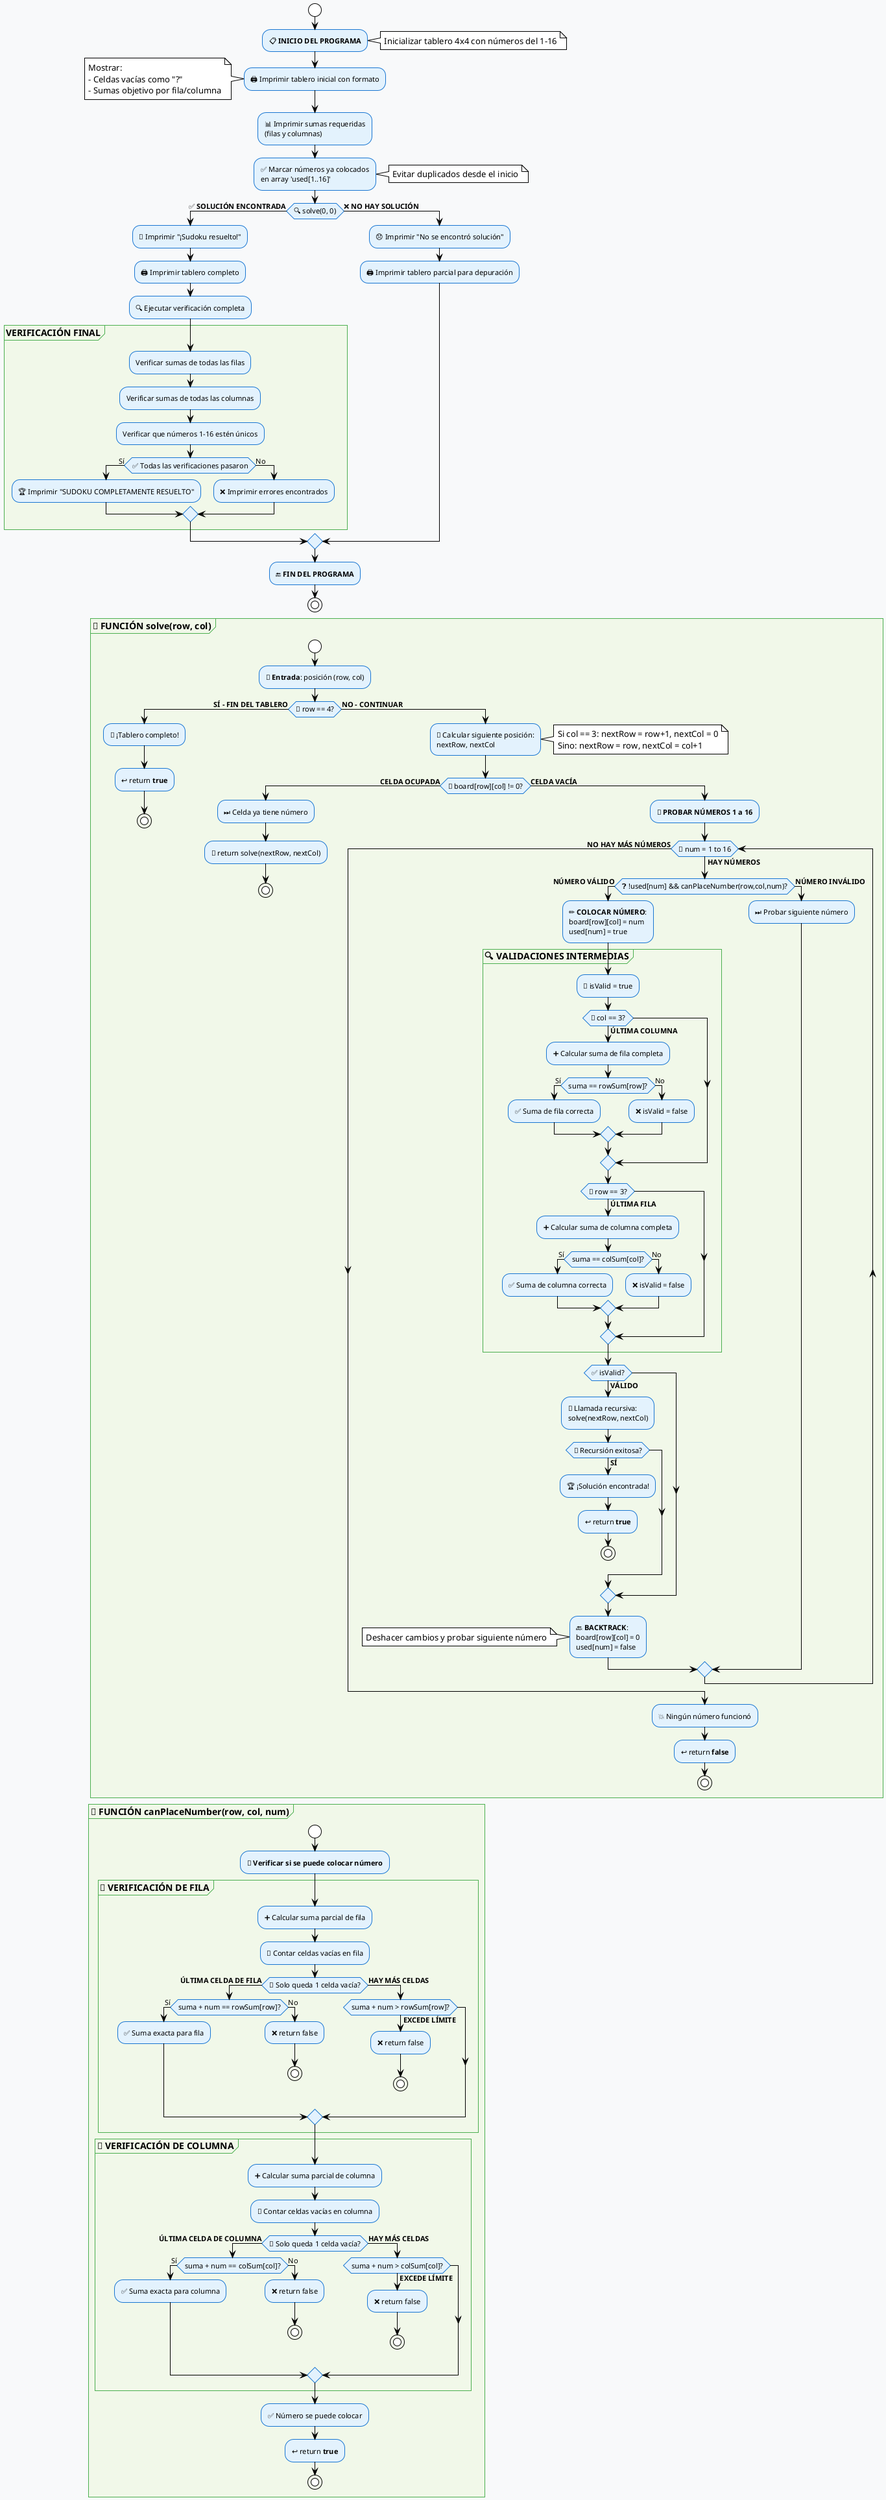 @startuml
!theme plain
skinparam backgroundColor #f8f9fa
skinparam activity {
    BackgroundColor #e3f2fd
    BorderColor #1976d2
    FontSize 11
}
skinparam decision {
    BackgroundColor #fff3e0
    BorderColor #f57c00
}
skinparam partition {
    BorderColor #4caf50
    BackgroundColor #f1f8e9
}

start
:📋 **INICIO DEL PROGRAMA**;
note right: Inicializar tablero 4x4 con números del 1-16

:🖨️ Imprimir tablero inicial con formato;
note left
  Mostrar:
  - Celdas vacías como "?"
  - Sumas objetivo por fila/columna
end note

:📊 Imprimir sumas requeridas
(filas y columnas);

:✅ Marcar números ya colocados
en array 'used[1..16]';
note right: Evitar duplicados desde el inicio

if (🔍 solve(0, 0)) then (✅ **SOLUCIÓN ENCONTRADA**)
    :🎉 Imprimir "¡Sudoku resuelto!";
    :🖨️ Imprimir tablero completo;
    :🔍 Ejecutar verificación completa;
    
    partition "**VERIFICACIÓN FINAL**" {
        :Verificar sumas de todas las filas;
        :Verificar sumas de todas las columnas;
        :Verificar que números 1-16 estén únicos;
        
        if (✅ Todas las verificaciones pasaron) then (Sí)
            :🏆 Imprimir "SUDOKU COMPLETAMENTE RESUELTO";
        else (No)
            :❌ Imprimir errores encontrados;
        endif
    }
else (❌ **NO HAY SOLUCIÓN**)
    :😞 Imprimir "No se encontró solución";
    :🖨️ Imprimir tablero parcial para depuración;
endif

:🔚 **FIN DEL PROGRAMA**;
stop

' ===== FUNCIÓN RECURSIVA SOLVE =====
partition "**🔄 FUNCIÓN solve(row, col)**" {
    start
    :📍 **Entrada**: posición (row, col);
    
    if (🏁 row == 4?) then (**SÍ - FIN DEL TABLERO**)
        :🎯 ¡Tablero completo!;
        :↩️ return **true**;
        stop
    else (**NO - CONTINUAR**)
        :🧮 Calcular siguiente posición:
        nextRow, nextCol;
        note right
          Si col == 3: nextRow = row+1, nextCol = 0
          Sino: nextRow = row, nextCol = col+1
        end note
        
        if (🔢 board[row][col] != 0?) then (**CELDA OCUPADA**)
            :⏭️ Celda ya tiene número;
            :🔄 return solve(nextRow, nextCol);
            stop
        else (**CELDA VACÍA**)
            :🎲 **PROBAR NÚMEROS 1 a 16**;
            
            while (🔢 num = 1 to 16) is (**HAY NÚMEROS**)
                if (❓ !used[num] && canPlaceNumber(row,col,num)?) then (**NÚMERO VÁLIDO**)
                    :✏️ **COLOCAR NÚMERO**:
                    board[row][col] = num
                    used[num] = true;
                    
                    partition "**🔍 VALIDACIONES INTERMEDIAS**" {
                        :🏁 isValid = true;
                        
                        if (📏 col == 3?) then (**ÚLTIMA COLUMNA**)
                            :➕ Calcular suma de fila completa;
                            if (suma == rowSum[row]?) then (Sí)
                                :✅ Suma de fila correcta;
                            else (No)
                                :❌ isValid = false;
                            endif
                        endif
                        
                        if (📐 row == 3?) then (**ÚLTIMA FILA**)
                            :➕ Calcular suma de columna completa;
                            if (suma == colSum[col]?) then (Sí)
                                :✅ Suma de columna correcta;
                            else (No)
                                :❌ isValid = false;
                            endif
                        endif
                    }
                    
                    if (✅ isValid?) then (**VÁLIDO**)
                        :🔄 Llamada recursiva:
                        solve(nextRow, nextCol);
                        
                        if (🎯 Recursión exitosa?) then (**SÍ**)
                            :🏆 ¡Solución encontrada!;
                            :↩️ return **true**;
                            stop
                        endif
                    endif
                    
                    :🔙 **BACKTRACK**:
                    board[row][col] = 0
                    used[num] = false;
                    note left: Deshacer cambios y probar siguiente número
                    
                else (**NÚMERO INVÁLIDO**)
                    :⏭️ Probar siguiente número;
                endif
            endwhile (**NO HAY MÁS NÚMEROS**)
            
            :💥 Ningún número funcionó;
            :↩️ return **false**;
            stop
        endif
    endif
}

' ===== FUNCIÓN canPlaceNumber =====
partition "**🎯 FUNCIÓN canPlaceNumber(row, col, num)**" {
    start
    :📍 **Verificar si se puede colocar número**;
    
    partition "**📏 VERIFICACIÓN DE FILA**" {
        :➕ Calcular suma parcial de fila;
        :🔢 Contar celdas vacías en fila;
        
        if (🏁 Solo queda 1 celda vacía?) then (**ÚLTIMA CELDA DE FILA**)
            if (suma + num == rowSum[row]?) then (Sí)
                :✅ Suma exacta para fila;
            else (No)
                :❌ return false;
                stop
            endif
        else (**HAY MÁS CELDAS**)
            if (suma + num > rowSum[row]?) then (**EXCEDE LÍMITE**)
                :❌ return false;
                stop
            endif
        endif
    }
    
    partition "**📐 VERIFICACIÓN DE COLUMNA**" {
        :➕ Calcular suma parcial de columna;
        :🔢 Contar celdas vacías en columna;
        
        if (🏁 Solo queda 1 celda vacía?) then (**ÚLTIMA CELDA DE COLUMNA**)
            if (suma + num == colSum[col]?) then (Sí)
                :✅ Suma exacta para columna;
            else (No)
                :❌ return false;
                stop
            endif
        else (**HAY MÁS CELDAS**)
            if (suma + num > colSum[col]?) then (**EXCEDE LÍMITE**)
                :❌ return false;
                stop
            endif
        endif
    }
    
    :✅ Número se puede colocar;
    :↩️ return **true**;
    stop
}

@enduml